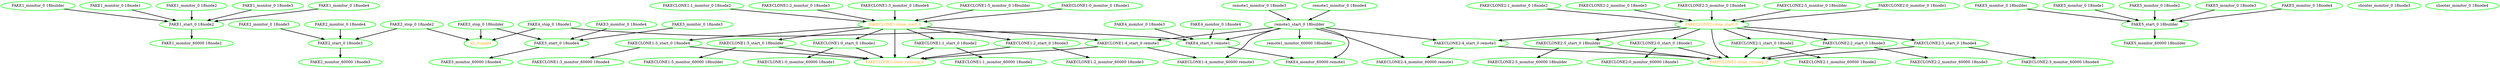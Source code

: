  digraph "g" {
"FAKE1_monitor_0 18builder" -> "FAKE1_start_0 18node2" [ style = bold]
"FAKE1_monitor_0 18builder" [ style=bold color="green" fontcolor="black"]
"FAKE1_monitor_0 18node1" -> "FAKE1_start_0 18node2" [ style = bold]
"FAKE1_monitor_0 18node1" [ style=bold color="green" fontcolor="black"]
"FAKE1_monitor_0 18node2" -> "FAKE1_start_0 18node2" [ style = bold]
"FAKE1_monitor_0 18node2" [ style=bold color="green" fontcolor="black"]
"FAKE1_monitor_0 18node3" -> "FAKE1_start_0 18node2" [ style = bold]
"FAKE1_monitor_0 18node3" [ style=bold color="green" fontcolor="black"]
"FAKE1_monitor_0 18node4" -> "FAKE1_start_0 18node2" [ style = bold]
"FAKE1_monitor_0 18node4" [ style=bold color="green" fontcolor="black"]
"FAKE1_monitor_60000 18node2" [ style=bold color="green" fontcolor="black"]
"FAKE1_start_0 18node2" -> "FAKE1_monitor_60000 18node2" [ style = bold]
"FAKE1_start_0 18node2" [ style=bold color="green" fontcolor="black"]
"FAKE2_monitor_0 18node3" -> "FAKE2_start_0 18node3" [ style = bold]
"FAKE2_monitor_0 18node3" [ style=bold color="green" fontcolor="black"]
"FAKE2_monitor_0 18node4" -> "FAKE2_start_0 18node3" [ style = bold]
"FAKE2_monitor_0 18node4" [ style=bold color="green" fontcolor="black"]
"FAKE2_monitor_60000 18node3" [ style=bold color="green" fontcolor="black"]
"FAKE2_start_0 18node3" -> "FAKE2_monitor_60000 18node3" [ style = bold]
"FAKE2_start_0 18node3" [ style=bold color="green" fontcolor="black"]
"FAKE2_stop_0 18node2" -> "FAKE2_start_0 18node3" [ style = bold]
"FAKE2_stop_0 18node2" -> "all_stopped" [ style = bold]
"FAKE2_stop_0 18node2" [ style=bold color="green" fontcolor="black"]
"FAKE3_monitor_0 18node3" -> "FAKE3_start_0 18node4" [ style = bold]
"FAKE3_monitor_0 18node3" [ style=bold color="green" fontcolor="black"]
"FAKE3_monitor_0 18node4" -> "FAKE3_start_0 18node4" [ style = bold]
"FAKE3_monitor_0 18node4" [ style=bold color="green" fontcolor="black"]
"FAKE3_monitor_60000 18node4" [ style=bold color="green" fontcolor="black"]
"FAKE3_start_0 18node4" -> "FAKE3_monitor_60000 18node4" [ style = bold]
"FAKE3_start_0 18node4" [ style=bold color="green" fontcolor="black"]
"FAKE3_stop_0 18builder" -> "FAKE3_start_0 18node4" [ style = bold]
"FAKE3_stop_0 18builder" -> "all_stopped" [ style = bold]
"FAKE3_stop_0 18builder" [ style=bold color="green" fontcolor="black"]
"FAKE4_monitor_0 18node3" -> "FAKE4_start_0 remote1" [ style = bold]
"FAKE4_monitor_0 18node3" [ style=bold color="green" fontcolor="black"]
"FAKE4_monitor_0 18node4" -> "FAKE4_start_0 remote1" [ style = bold]
"FAKE4_monitor_0 18node4" [ style=bold color="green" fontcolor="black"]
"FAKE4_monitor_60000 remote1" [ style=bold color="green" fontcolor="black"]
"FAKE4_start_0 remote1" -> "FAKE4_monitor_60000 remote1" [ style = bold]
"FAKE4_start_0 remote1" [ style=bold color="green" fontcolor="black"]
"FAKE4_stop_0 18node1" -> "FAKE4_start_0 remote1" [ style = bold]
"FAKE4_stop_0 18node1" -> "all_stopped" [ style = bold]
"FAKE4_stop_0 18node1" [ style=bold color="green" fontcolor="black"]
"FAKE5_monitor_0 18builder" -> "FAKE5_start_0 18builder" [ style = bold]
"FAKE5_monitor_0 18builder" [ style=bold color="green" fontcolor="black"]
"FAKE5_monitor_0 18node1" -> "FAKE5_start_0 18builder" [ style = bold]
"FAKE5_monitor_0 18node1" [ style=bold color="green" fontcolor="black"]
"FAKE5_monitor_0 18node2" -> "FAKE5_start_0 18builder" [ style = bold]
"FAKE5_monitor_0 18node2" [ style=bold color="green" fontcolor="black"]
"FAKE5_monitor_0 18node3" -> "FAKE5_start_0 18builder" [ style = bold]
"FAKE5_monitor_0 18node3" [ style=bold color="green" fontcolor="black"]
"FAKE5_monitor_0 18node4" -> "FAKE5_start_0 18builder" [ style = bold]
"FAKE5_monitor_0 18node4" [ style=bold color="green" fontcolor="black"]
"FAKE5_monitor_60000 18builder" [ style=bold color="green" fontcolor="black"]
"FAKE5_start_0 18builder" -> "FAKE5_monitor_60000 18builder" [ style = bold]
"FAKE5_start_0 18builder" [ style=bold color="green" fontcolor="black"]
"FAKECLONE1-clone_running_0" [ style=bold color="green" fontcolor="orange"]
"FAKECLONE1-clone_start_0" -> "FAKECLONE1-clone_running_0" [ style = bold]
"FAKECLONE1-clone_start_0" -> "FAKECLONE1:0_start_0 18node1" [ style = bold]
"FAKECLONE1-clone_start_0" -> "FAKECLONE1:1_start_0 18node2" [ style = bold]
"FAKECLONE1-clone_start_0" -> "FAKECLONE1:2_start_0 18node3" [ style = bold]
"FAKECLONE1-clone_start_0" -> "FAKECLONE1:3_start_0 18node4" [ style = bold]
"FAKECLONE1-clone_start_0" -> "FAKECLONE1:4_start_0 remote1" [ style = bold]
"FAKECLONE1-clone_start_0" -> "FAKECLONE1:5_start_0 18builder" [ style = bold]
"FAKECLONE1-clone_start_0" [ style=bold color="green" fontcolor="orange"]
"FAKECLONE1:0_monitor_0 18node1" -> "FAKECLONE1-clone_start_0" [ style = bold]
"FAKECLONE1:0_monitor_0 18node1" [ style=bold color="green" fontcolor="black"]
"FAKECLONE1:0_monitor_60000 18node1" [ style=bold color="green" fontcolor="black"]
"FAKECLONE1:0_start_0 18node1" -> "FAKECLONE1-clone_running_0" [ style = bold]
"FAKECLONE1:0_start_0 18node1" -> "FAKECLONE1:0_monitor_60000 18node1" [ style = bold]
"FAKECLONE1:0_start_0 18node1" [ style=bold color="green" fontcolor="black"]
"FAKECLONE1:1_monitor_0 18node2" -> "FAKECLONE1-clone_start_0" [ style = bold]
"FAKECLONE1:1_monitor_0 18node2" [ style=bold color="green" fontcolor="black"]
"FAKECLONE1:1_monitor_60000 18node2" [ style=bold color="green" fontcolor="black"]
"FAKECLONE1:1_start_0 18node2" -> "FAKECLONE1-clone_running_0" [ style = bold]
"FAKECLONE1:1_start_0 18node2" -> "FAKECLONE1:1_monitor_60000 18node2" [ style = bold]
"FAKECLONE1:1_start_0 18node2" [ style=bold color="green" fontcolor="black"]
"FAKECLONE1:2_monitor_0 18node3" -> "FAKECLONE1-clone_start_0" [ style = bold]
"FAKECLONE1:2_monitor_0 18node3" [ style=bold color="green" fontcolor="black"]
"FAKECLONE1:2_monitor_60000 18node3" [ style=bold color="green" fontcolor="black"]
"FAKECLONE1:2_start_0 18node3" -> "FAKECLONE1-clone_running_0" [ style = bold]
"FAKECLONE1:2_start_0 18node3" -> "FAKECLONE1:2_monitor_60000 18node3" [ style = bold]
"FAKECLONE1:2_start_0 18node3" [ style=bold color="green" fontcolor="black"]
"FAKECLONE1:3_monitor_0 18node4" -> "FAKECLONE1-clone_start_0" [ style = bold]
"FAKECLONE1:3_monitor_0 18node4" [ style=bold color="green" fontcolor="black"]
"FAKECLONE1:3_monitor_60000 18node4" [ style=bold color="green" fontcolor="black"]
"FAKECLONE1:3_start_0 18node4" -> "FAKECLONE1-clone_running_0" [ style = bold]
"FAKECLONE1:3_start_0 18node4" -> "FAKECLONE1:3_monitor_60000 18node4" [ style = bold]
"FAKECLONE1:3_start_0 18node4" [ style=bold color="green" fontcolor="black"]
"FAKECLONE1:4_monitor_60000 remote1" [ style=bold color="green" fontcolor="black"]
"FAKECLONE1:4_start_0 remote1" -> "FAKECLONE1-clone_running_0" [ style = bold]
"FAKECLONE1:4_start_0 remote1" -> "FAKECLONE1:4_monitor_60000 remote1" [ style = bold]
"FAKECLONE1:4_start_0 remote1" [ style=bold color="green" fontcolor="black"]
"FAKECLONE1:5_monitor_0 18builder" -> "FAKECLONE1-clone_start_0" [ style = bold]
"FAKECLONE1:5_monitor_0 18builder" [ style=bold color="green" fontcolor="black"]
"FAKECLONE1:5_monitor_60000 18builder" [ style=bold color="green" fontcolor="black"]
"FAKECLONE1:5_start_0 18builder" -> "FAKECLONE1-clone_running_0" [ style = bold]
"FAKECLONE1:5_start_0 18builder" -> "FAKECLONE1:5_monitor_60000 18builder" [ style = bold]
"FAKECLONE1:5_start_0 18builder" [ style=bold color="green" fontcolor="black"]
"FAKECLONE2-clone_running_0" [ style=bold color="green" fontcolor="orange"]
"FAKECLONE2-clone_start_0" -> "FAKECLONE2-clone_running_0" [ style = bold]
"FAKECLONE2-clone_start_0" -> "FAKECLONE2:0_start_0 18node1" [ style = bold]
"FAKECLONE2-clone_start_0" -> "FAKECLONE2:1_start_0 18node2" [ style = bold]
"FAKECLONE2-clone_start_0" -> "FAKECLONE2:2_start_0 18node3" [ style = bold]
"FAKECLONE2-clone_start_0" -> "FAKECLONE2:3_start_0 18node4" [ style = bold]
"FAKECLONE2-clone_start_0" -> "FAKECLONE2:4_start_0 remote1" [ style = bold]
"FAKECLONE2-clone_start_0" -> "FAKECLONE2:5_start_0 18builder" [ style = bold]
"FAKECLONE2-clone_start_0" [ style=bold color="green" fontcolor="orange"]
"FAKECLONE2:0_monitor_0 18node1" -> "FAKECLONE2-clone_start_0" [ style = bold]
"FAKECLONE2:0_monitor_0 18node1" [ style=bold color="green" fontcolor="black"]
"FAKECLONE2:0_monitor_60000 18node1" [ style=bold color="green" fontcolor="black"]
"FAKECLONE2:0_start_0 18node1" -> "FAKECLONE2-clone_running_0" [ style = bold]
"FAKECLONE2:0_start_0 18node1" -> "FAKECLONE2:0_monitor_60000 18node1" [ style = bold]
"FAKECLONE2:0_start_0 18node1" [ style=bold color="green" fontcolor="black"]
"FAKECLONE2:1_monitor_0 18node2" -> "FAKECLONE2-clone_start_0" [ style = bold]
"FAKECLONE2:1_monitor_0 18node2" [ style=bold color="green" fontcolor="black"]
"FAKECLONE2:1_monitor_60000 18node2" [ style=bold color="green" fontcolor="black"]
"FAKECLONE2:1_start_0 18node2" -> "FAKECLONE2-clone_running_0" [ style = bold]
"FAKECLONE2:1_start_0 18node2" -> "FAKECLONE2:1_monitor_60000 18node2" [ style = bold]
"FAKECLONE2:1_start_0 18node2" [ style=bold color="green" fontcolor="black"]
"FAKECLONE2:2_monitor_0 18node3" -> "FAKECLONE2-clone_start_0" [ style = bold]
"FAKECLONE2:2_monitor_0 18node3" [ style=bold color="green" fontcolor="black"]
"FAKECLONE2:2_monitor_60000 18node3" [ style=bold color="green" fontcolor="black"]
"FAKECLONE2:2_start_0 18node3" -> "FAKECLONE2-clone_running_0" [ style = bold]
"FAKECLONE2:2_start_0 18node3" -> "FAKECLONE2:2_monitor_60000 18node3" [ style = bold]
"FAKECLONE2:2_start_0 18node3" [ style=bold color="green" fontcolor="black"]
"FAKECLONE2:3_monitor_0 18node4" -> "FAKECLONE2-clone_start_0" [ style = bold]
"FAKECLONE2:3_monitor_0 18node4" [ style=bold color="green" fontcolor="black"]
"FAKECLONE2:3_monitor_60000 18node4" [ style=bold color="green" fontcolor="black"]
"FAKECLONE2:3_start_0 18node4" -> "FAKECLONE2-clone_running_0" [ style = bold]
"FAKECLONE2:3_start_0 18node4" -> "FAKECLONE2:3_monitor_60000 18node4" [ style = bold]
"FAKECLONE2:3_start_0 18node4" [ style=bold color="green" fontcolor="black"]
"FAKECLONE2:4_monitor_60000 remote1" [ style=bold color="green" fontcolor="black"]
"FAKECLONE2:4_start_0 remote1" -> "FAKECLONE2-clone_running_0" [ style = bold]
"FAKECLONE2:4_start_0 remote1" -> "FAKECLONE2:4_monitor_60000 remote1" [ style = bold]
"FAKECLONE2:4_start_0 remote1" [ style=bold color="green" fontcolor="black"]
"FAKECLONE2:5_monitor_0 18builder" -> "FAKECLONE2-clone_start_0" [ style = bold]
"FAKECLONE2:5_monitor_0 18builder" [ style=bold color="green" fontcolor="black"]
"FAKECLONE2:5_monitor_60000 18builder" [ style=bold color="green" fontcolor="black"]
"FAKECLONE2:5_start_0 18builder" -> "FAKECLONE2-clone_running_0" [ style = bold]
"FAKECLONE2:5_start_0 18builder" -> "FAKECLONE2:5_monitor_60000 18builder" [ style = bold]
"FAKECLONE2:5_start_0 18builder" [ style=bold color="green" fontcolor="black"]
"all_stopped" [ style=bold color="green" fontcolor="orange"]
"remote1_monitor_0 18node3" -> "remote1_start_0 18builder" [ style = bold]
"remote1_monitor_0 18node3" [ style=bold color="green" fontcolor="black"]
"remote1_monitor_0 18node4" -> "remote1_start_0 18builder" [ style = bold]
"remote1_monitor_0 18node4" [ style=bold color="green" fontcolor="black"]
"remote1_monitor_60000 18builder" [ style=bold color="green" fontcolor="black"]
"remote1_start_0 18builder" -> "FAKE4_monitor_60000 remote1" [ style = bold]
"remote1_start_0 18builder" -> "FAKE4_start_0 remote1" [ style = bold]
"remote1_start_0 18builder" -> "FAKECLONE1:4_monitor_60000 remote1" [ style = bold]
"remote1_start_0 18builder" -> "FAKECLONE1:4_start_0 remote1" [ style = bold]
"remote1_start_0 18builder" -> "FAKECLONE2:4_monitor_60000 remote1" [ style = bold]
"remote1_start_0 18builder" -> "FAKECLONE2:4_start_0 remote1" [ style = bold]
"remote1_start_0 18builder" -> "remote1_monitor_60000 18builder" [ style = bold]
"remote1_start_0 18builder" [ style=bold color="green" fontcolor="black"]
"shooter_monitor_0 18node3" [ style=bold color="green" fontcolor="black"]
"shooter_monitor_0 18node4" [ style=bold color="green" fontcolor="black"]
}
